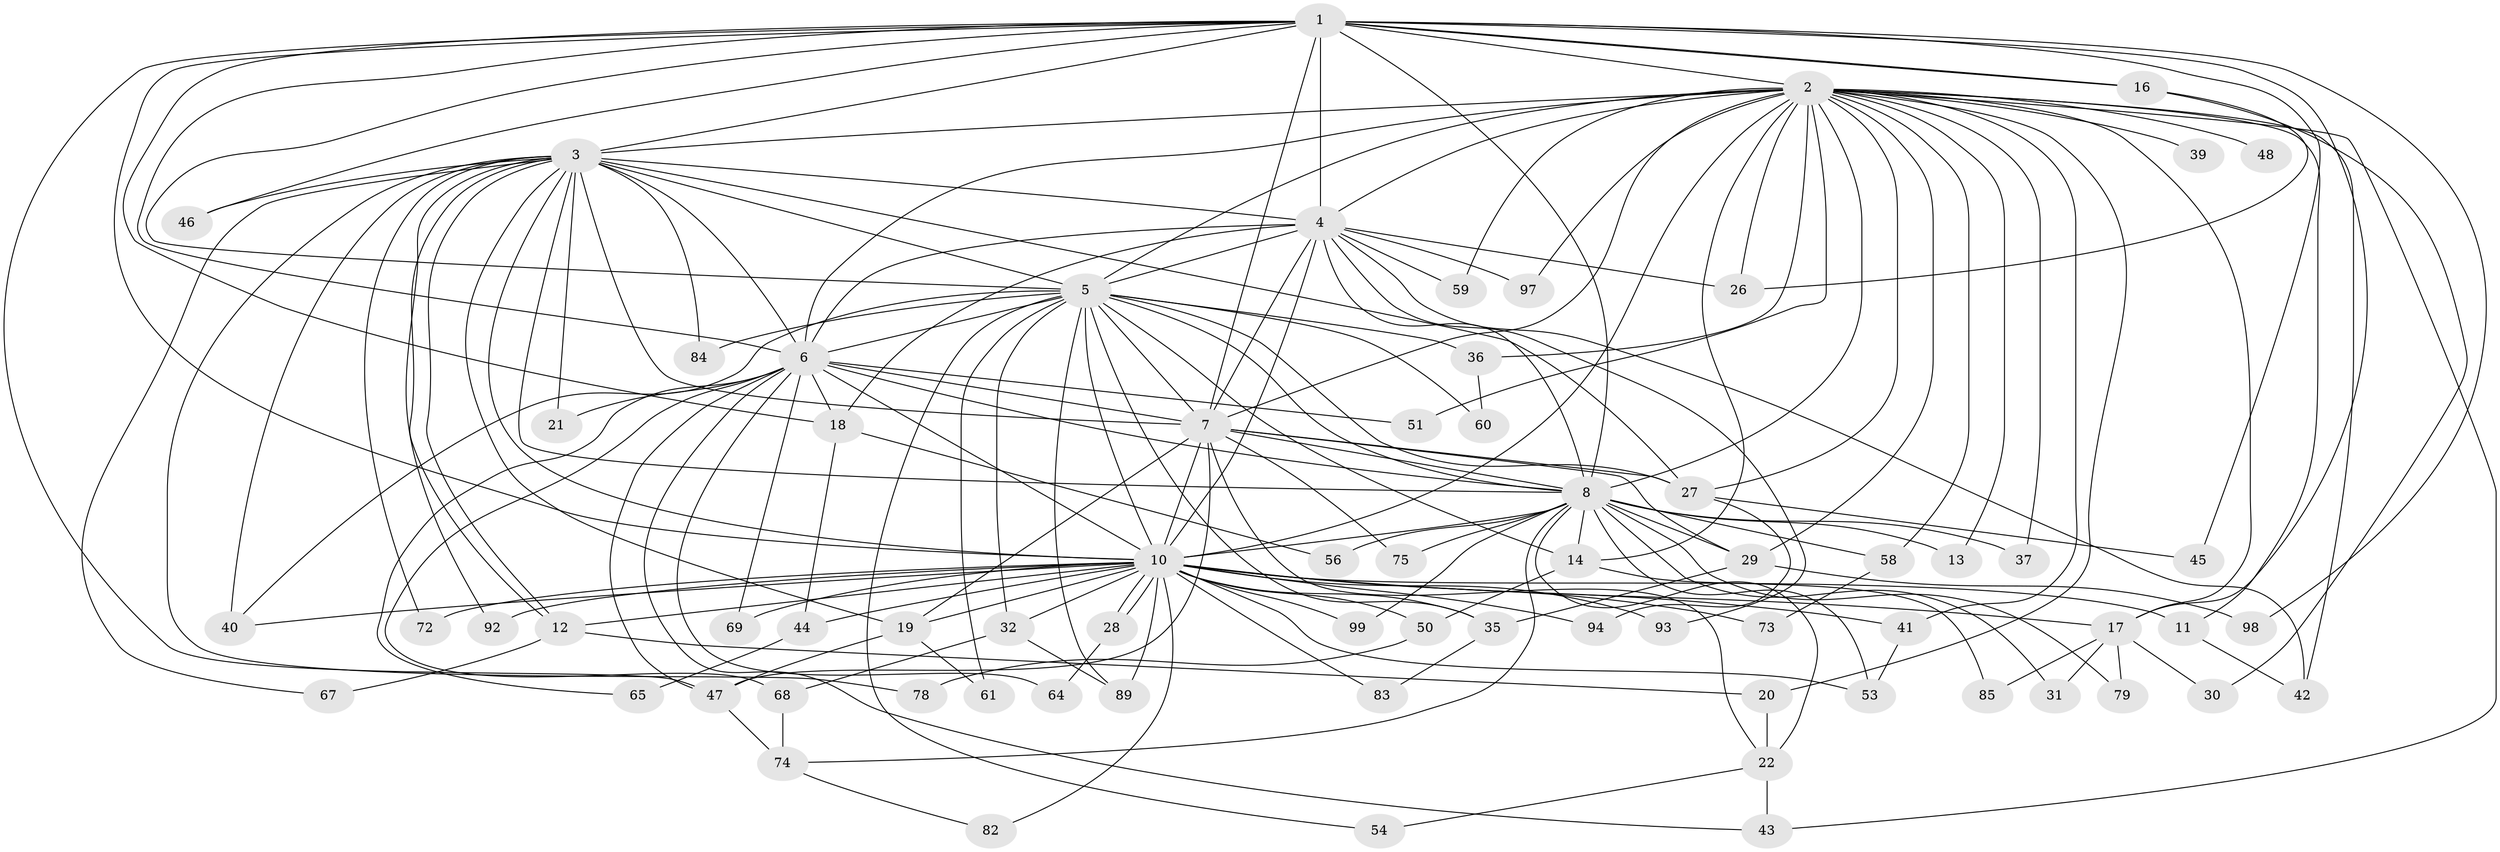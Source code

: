 // Generated by graph-tools (version 1.1) at 2025/51/02/27/25 19:51:42]
// undirected, 71 vertices, 177 edges
graph export_dot {
graph [start="1"]
  node [color=gray90,style=filled];
  1 [super="+90"];
  2 [super="+9"];
  3 [super="+25"];
  4 [super="+81"];
  5 [super="+55"];
  6 [super="+62"];
  7;
  8 [super="+80"];
  10 [super="+15"];
  11 [super="+38"];
  12 [super="+24"];
  13;
  14 [super="+33"];
  16;
  17 [super="+57"];
  18 [super="+87"];
  19 [super="+86"];
  20 [super="+23"];
  21;
  22 [super="+77"];
  26 [super="+66"];
  27 [super="+91"];
  28;
  29 [super="+34"];
  30;
  31;
  32;
  35 [super="+95"];
  36;
  37;
  39 [super="+52"];
  40 [super="+63"];
  41;
  42 [super="+71"];
  43 [super="+76"];
  44;
  45;
  46;
  47 [super="+49"];
  48;
  50;
  51;
  53 [super="+70"];
  54;
  56;
  58;
  59;
  60;
  61;
  64;
  65;
  67;
  68 [super="+88"];
  69;
  72;
  73;
  74 [super="+100"];
  75;
  78;
  79;
  82;
  83;
  84;
  85;
  89 [super="+96"];
  92;
  93;
  94;
  97;
  98;
  99;
  1 -- 2 [weight=2];
  1 -- 3;
  1 -- 4;
  1 -- 5;
  1 -- 6;
  1 -- 7;
  1 -- 8;
  1 -- 10;
  1 -- 16;
  1 -- 16;
  1 -- 45;
  1 -- 46;
  1 -- 98;
  1 -- 18;
  1 -- 47;
  1 -- 17;
  2 -- 3 [weight=2];
  2 -- 4 [weight=2];
  2 -- 5 [weight=2];
  2 -- 6 [weight=2];
  2 -- 7 [weight=2];
  2 -- 8 [weight=2];
  2 -- 10 [weight=2];
  2 -- 11 [weight=2];
  2 -- 13;
  2 -- 17;
  2 -- 29;
  2 -- 37;
  2 -- 39 [weight=3];
  2 -- 58;
  2 -- 14;
  2 -- 20;
  2 -- 26;
  2 -- 27;
  2 -- 97;
  2 -- 36;
  2 -- 41;
  2 -- 42;
  2 -- 43;
  2 -- 48;
  2 -- 51;
  2 -- 59;
  3 -- 4 [weight=3];
  3 -- 5;
  3 -- 6;
  3 -- 7;
  3 -- 8;
  3 -- 10;
  3 -- 12;
  3 -- 12;
  3 -- 19;
  3 -- 21;
  3 -- 27;
  3 -- 46;
  3 -- 67;
  3 -- 72;
  3 -- 78;
  3 -- 84;
  3 -- 92;
  3 -- 40;
  4 -- 5;
  4 -- 6 [weight=2];
  4 -- 7;
  4 -- 8 [weight=2];
  4 -- 10;
  4 -- 18;
  4 -- 26;
  4 -- 42;
  4 -- 59;
  4 -- 93;
  4 -- 97;
  5 -- 6;
  5 -- 7;
  5 -- 8;
  5 -- 10;
  5 -- 14;
  5 -- 32;
  5 -- 36;
  5 -- 40;
  5 -- 54;
  5 -- 60;
  5 -- 61;
  5 -- 84;
  5 -- 27;
  5 -- 35;
  5 -- 89;
  6 -- 7;
  6 -- 8;
  6 -- 10;
  6 -- 18;
  6 -- 21;
  6 -- 43;
  6 -- 51;
  6 -- 64;
  6 -- 68 [weight=2];
  6 -- 69;
  6 -- 65;
  6 -- 47;
  7 -- 8;
  7 -- 10;
  7 -- 29;
  7 -- 47;
  7 -- 75;
  7 -- 19;
  7 -- 22;
  7 -- 27;
  8 -- 10;
  8 -- 13;
  8 -- 14;
  8 -- 22;
  8 -- 31;
  8 -- 37;
  8 -- 56;
  8 -- 58;
  8 -- 74;
  8 -- 75;
  8 -- 79;
  8 -- 99;
  8 -- 29;
  8 -- 53;
  10 -- 11 [weight=2];
  10 -- 17;
  10 -- 19;
  10 -- 28;
  10 -- 28;
  10 -- 32;
  10 -- 35;
  10 -- 40;
  10 -- 41;
  10 -- 44;
  10 -- 50;
  10 -- 53;
  10 -- 69;
  10 -- 72;
  10 -- 73;
  10 -- 82;
  10 -- 83;
  10 -- 89;
  10 -- 92;
  10 -- 93;
  10 -- 94;
  10 -- 99;
  10 -- 12;
  11 -- 42;
  12 -- 20;
  12 -- 67;
  14 -- 50;
  14 -- 85;
  16 -- 30;
  16 -- 26;
  17 -- 30;
  17 -- 31;
  17 -- 85;
  17 -- 79;
  18 -- 44;
  18 -- 56;
  19 -- 47;
  19 -- 61;
  20 -- 22 [weight=2];
  22 -- 43;
  22 -- 54;
  27 -- 45;
  27 -- 94;
  28 -- 64;
  29 -- 35;
  29 -- 98;
  32 -- 68;
  32 -- 89;
  35 -- 83;
  36 -- 60;
  41 -- 53;
  44 -- 65;
  47 -- 74;
  50 -- 78;
  58 -- 73;
  68 -- 74;
  74 -- 82;
}
